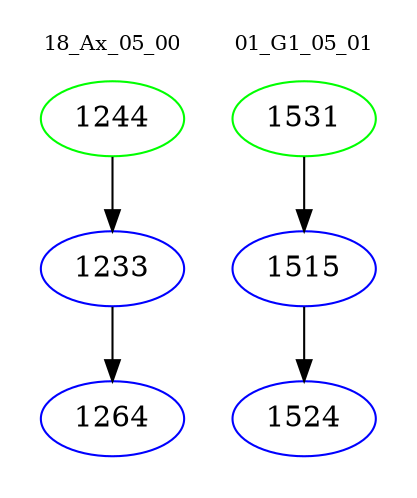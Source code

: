 digraph{
subgraph cluster_0 {
color = white
label = "18_Ax_05_00";
fontsize=10;
T0_1244 [label="1244", color="green"]
T0_1244 -> T0_1233 [color="black"]
T0_1233 [label="1233", color="blue"]
T0_1233 -> T0_1264 [color="black"]
T0_1264 [label="1264", color="blue"]
}
subgraph cluster_1 {
color = white
label = "01_G1_05_01";
fontsize=10;
T1_1531 [label="1531", color="green"]
T1_1531 -> T1_1515 [color="black"]
T1_1515 [label="1515", color="blue"]
T1_1515 -> T1_1524 [color="black"]
T1_1524 [label="1524", color="blue"]
}
}
